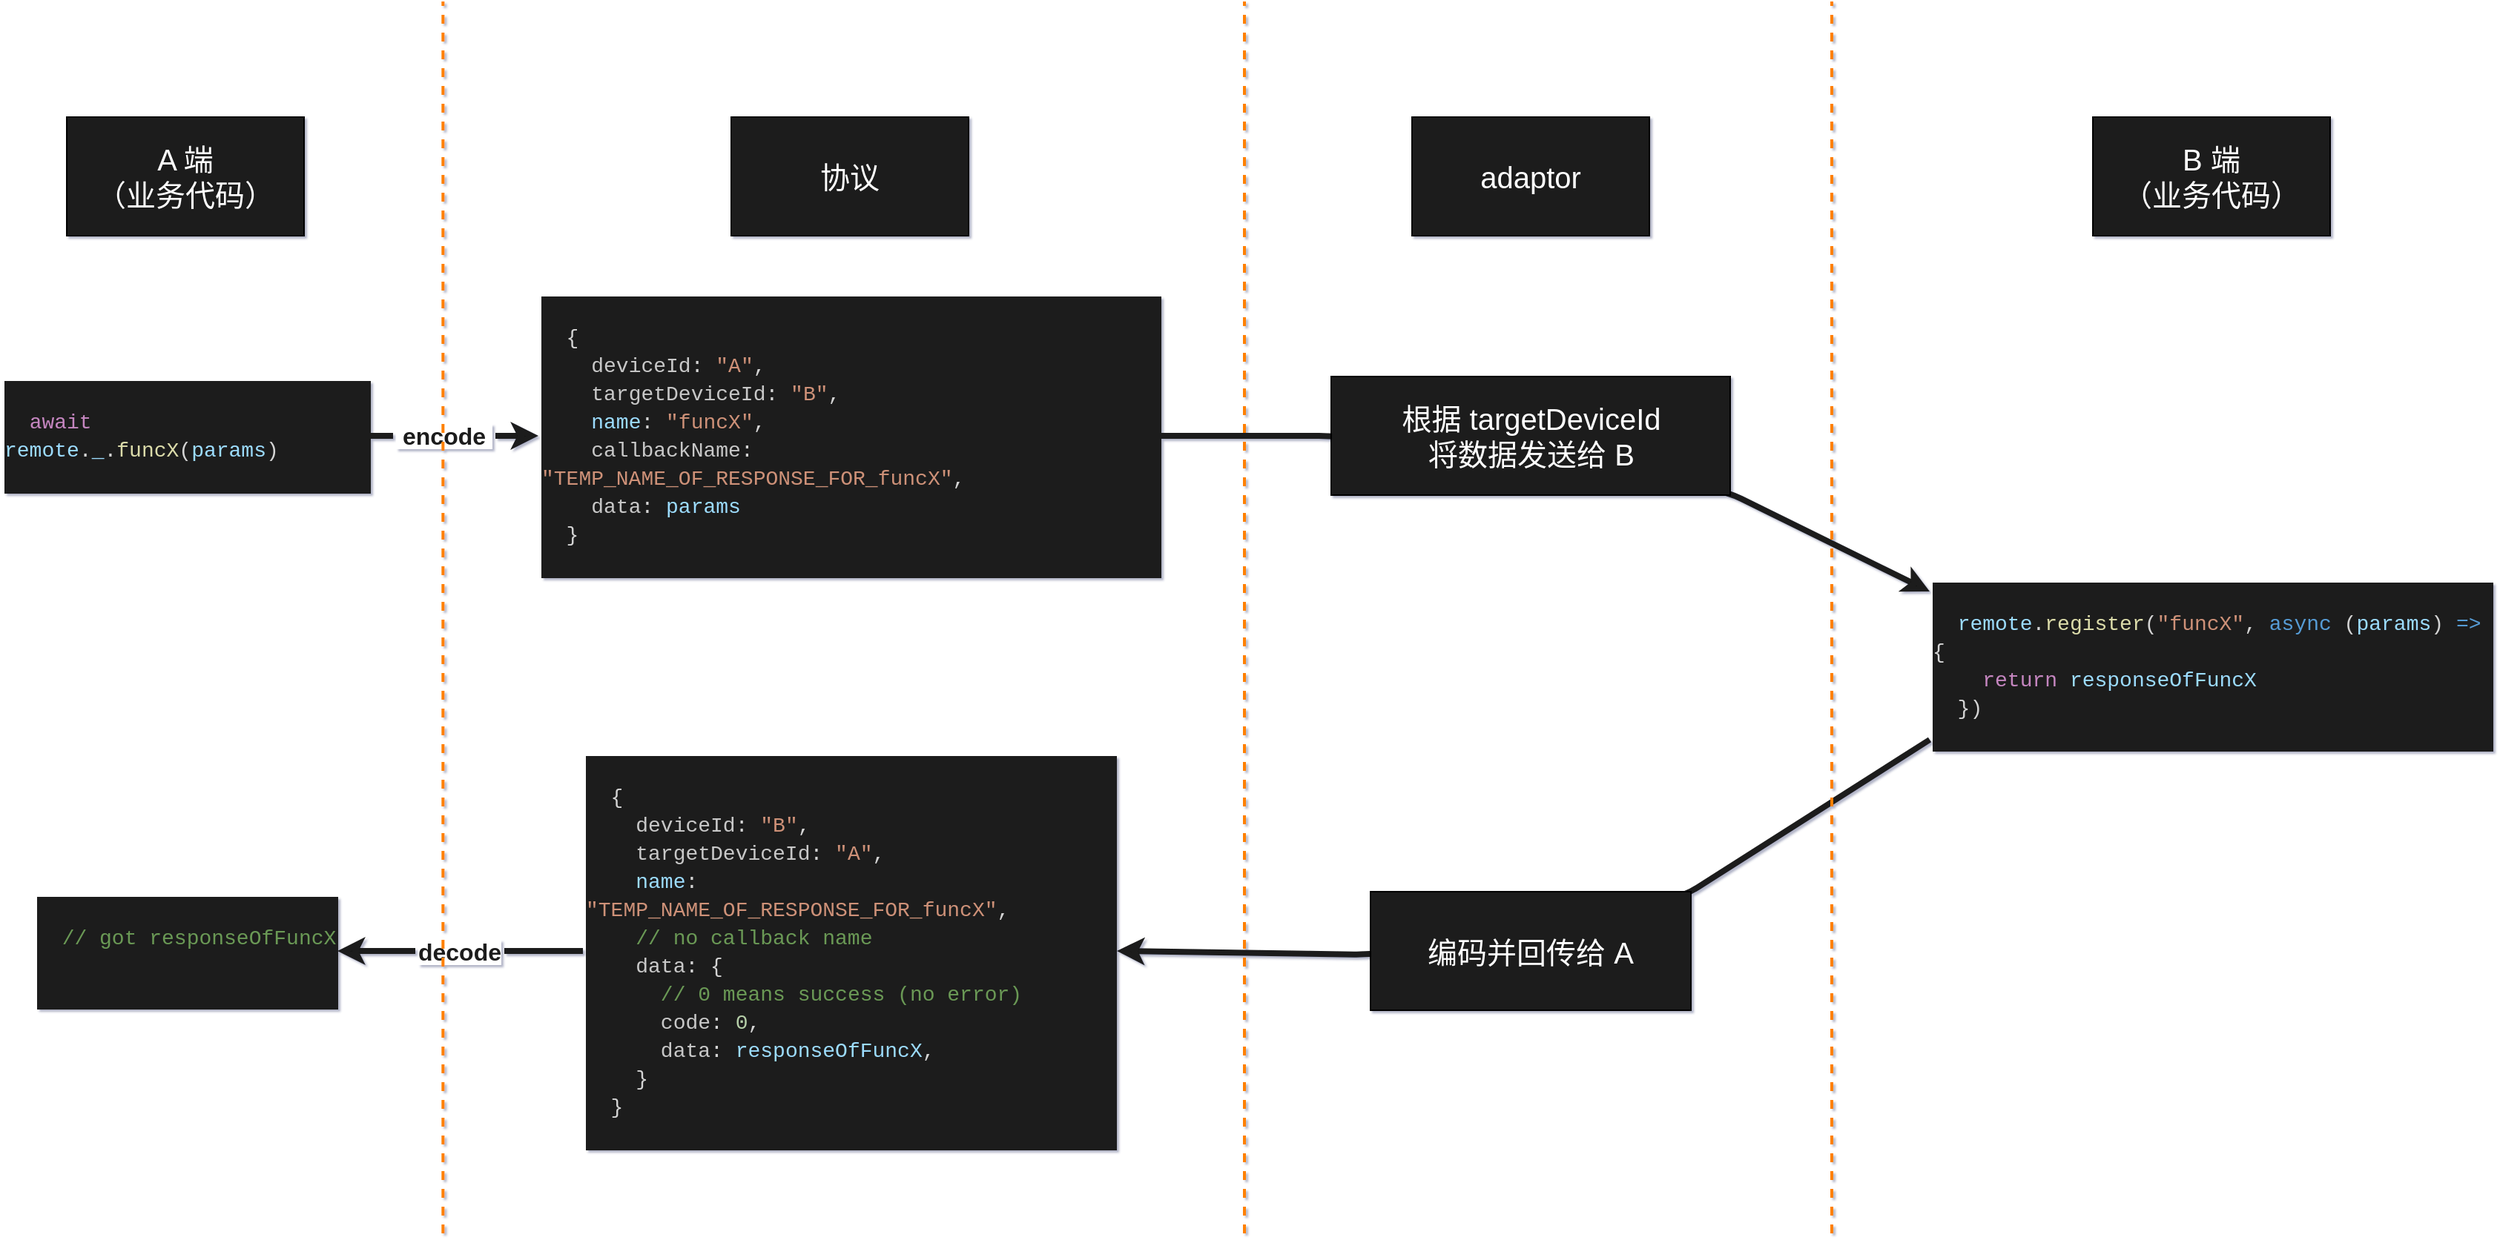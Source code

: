 <mxfile>
    <diagram id="ZoTTylXeVqMomrSd6hU1" name="第 1 页">
        <mxGraphModel dx="1991" dy="1360" grid="0" gridSize="10" guides="1" tooltips="1" connect="1" arrows="1" fold="1" page="0" pageScale="1" pageWidth="827" pageHeight="1169" background="#FFFFFF" math="0" shadow="1">
            <root>
                <mxCell id="0"/>
                <mxCell id="1" parent="0"/>
                <mxCell id="2" value="&lt;font color=&quot;#ffffff&quot; style=&quot;font-size: 20px; background-color: rgb(26, 26, 26);&quot;&gt;A 端&lt;br&gt;（业务代码）&lt;br&gt;&lt;/font&gt;" style="rounded=0;whiteSpace=wrap;html=1;fillColor=#1A1A1A;" parent="1" vertex="1">
                    <mxGeometry x="80" y="120" width="160" height="80" as="geometry"/>
                </mxCell>
                <mxCell id="3" value="&lt;font color=&quot;#ffffff&quot; style=&quot;font-size: 20px; background-color: rgb(26, 26, 26);&quot;&gt;协议&lt;/font&gt;" style="rounded=0;whiteSpace=wrap;html=1;fillColor=#1A1A1A;" parent="1" vertex="1">
                    <mxGeometry x="528" y="120" width="160" height="80" as="geometry"/>
                </mxCell>
                <mxCell id="4" value="&lt;font color=&quot;#ffffff&quot; style=&quot;font-size: 20px; background-color: rgb(26, 26, 26);&quot;&gt;B 端&lt;/font&gt;&lt;br style=&quot;color: rgb(255, 255, 255); font-size: 20px;&quot;&gt;&lt;span style=&quot;color: rgb(255, 255, 255); font-size: 20px; background-color: rgb(26, 26, 26);&quot;&gt;（业务代码）&lt;/span&gt;" style="rounded=0;whiteSpace=wrap;html=1;fillColor=#1A1A1A;" parent="1" vertex="1">
                    <mxGeometry x="1446" y="120" width="160" height="80" as="geometry"/>
                </mxCell>
                <mxCell id="37" style="edgeStyle=none;html=1;entryX=1;entryY=0.5;entryDx=0;entryDy=0;strokeColor=#1A1A1A;fontSize=16;fontColor=#1A1A1A;exitX=0;exitY=1;exitDx=0;exitDy=0;strokeWidth=4;" parent="1" source="10" target="15" edge="1">
                    <mxGeometry relative="1" as="geometry">
                        <Array as="points">
                            <mxPoint x="1171" y="645"/>
                            <mxPoint x="958" y="685"/>
                        </Array>
                    </mxGeometry>
                </mxCell>
                <mxCell id="10" value="&lt;div style=&quot;color: rgb(212, 212, 212); background-color: rgb(30, 30, 30); font-family: Consolas, &amp;quot;Courier New&amp;quot;, monospace; font-size: 14px; line-height: 19px;&quot;&gt;&lt;div style=&quot;line-height: 19px;&quot;&gt;&lt;div style=&quot;line-height: 19px;&quot;&gt;&lt;div style=&quot;line-height: 19px;&quot;&gt;&lt;br&gt;&lt;div&gt;&amp;nbsp; &lt;span style=&quot;color: #9cdcfe;&quot;&gt;remote&lt;/span&gt;.&lt;span style=&quot;color: #dcdcaa;&quot;&gt;register&lt;/span&gt;(&lt;span style=&quot;color: #ce9178;&quot;&gt;&quot;funcX&quot;&lt;/span&gt;, &lt;span style=&quot;color: #569cd6;&quot;&gt;async&lt;/span&gt; (&lt;span style=&quot;color: #9cdcfe;&quot;&gt;params&lt;/span&gt;) &lt;span style=&quot;color: #569cd6;&quot;&gt;=&amp;gt;&lt;/span&gt; { &amp;nbsp;&lt;/div&gt;&lt;div&gt;&amp;nbsp; &amp;nbsp; &lt;span style=&quot;color: #c586c0;&quot;&gt;return&lt;/span&gt; &lt;span style=&quot;color: #9cdcfe;&quot;&gt;responseOfFuncX&lt;/span&gt; &amp;nbsp;&lt;/div&gt;&lt;div&gt;&amp;nbsp; }) &amp;nbsp;&lt;/div&gt;&lt;br&gt;&lt;/div&gt;&lt;/div&gt;&lt;/div&gt;&lt;/div&gt;" style="whiteSpace=wrap;html=1;align=left;strokeColor=none;fillColor=none;" parent="1" vertex="1">
                    <mxGeometry x="1336" y="440" width="380" height="100" as="geometry"/>
                </mxCell>
                <mxCell id="36" style="edgeStyle=none;html=1;entryX=0;entryY=0;entryDx=0;entryDy=0;strokeColor=#1A1A1A;fontSize=16;fontColor=#1A1A1A;exitX=1;exitY=0.5;exitDx=0;exitDy=0;strokeWidth=4;" parent="1" source="11" target="10" edge="1">
                    <mxGeometry relative="1" as="geometry">
                        <Array as="points">
                            <mxPoint x="934" y="335"/>
                            <mxPoint x="1200" y="373"/>
                        </Array>
                    </mxGeometry>
                </mxCell>
                <mxCell id="11" value="&lt;div style=&quot;color: rgb(212, 212, 212); background-color: rgb(30, 30, 30); font-family: Consolas, &amp;quot;Courier New&amp;quot;, monospace; font-size: 14px; line-height: 19px;&quot;&gt;&lt;br&gt;&lt;div&gt;&amp;nbsp; { &amp;nbsp;&lt;/div&gt;&lt;div&gt;&amp;nbsp; &amp;nbsp; &lt;span style=&quot;color: #c8c8c8;&quot;&gt;deviceId&lt;/span&gt;: &lt;span style=&quot;color: #ce9178;&quot;&gt;&quot;A&quot;&lt;/span&gt;, &amp;nbsp;&lt;/div&gt;&lt;div&gt;&amp;nbsp; &amp;nbsp; &lt;span style=&quot;color: #c8c8c8;&quot;&gt;targetDeviceId&lt;/span&gt;: &lt;span style=&quot;color: #ce9178;&quot;&gt;&quot;B&quot;&lt;/span&gt;, &amp;nbsp;&lt;/div&gt;&lt;div&gt;&amp;nbsp; &amp;nbsp; &lt;span style=&quot;color: #9cdcfe;&quot;&gt;name&lt;/span&gt;: &lt;span style=&quot;color: #ce9178;&quot;&gt;&quot;funcX&quot;&lt;/span&gt;, &amp;nbsp;&lt;/div&gt;&lt;div&gt;&amp;nbsp; &amp;nbsp; &lt;span style=&quot;color: #c8c8c8;&quot;&gt;callbackName&lt;/span&gt;: &lt;span style=&quot;color: #ce9178;&quot;&gt;&quot;TEMP_NAME_OF_RESPONSE_FOR_funcX&quot;&lt;/span&gt;, &amp;nbsp;&lt;/div&gt;&lt;div&gt;&amp;nbsp; &amp;nbsp; &lt;span style=&quot;color: #c8c8c8;&quot;&gt;data&lt;/span&gt;: &lt;span style=&quot;color: #9cdcfe;&quot;&gt;params&lt;/span&gt; &amp;nbsp;&lt;/div&gt;&lt;div&gt;&amp;nbsp; } &amp;nbsp;&lt;/div&gt;&lt;br&gt;&lt;/div&gt;" style="rounded=0;whiteSpace=wrap;html=1;align=left;strokeColor=none;fillColor=none;" parent="1" vertex="1">
                    <mxGeometry x="398" y="250" width="420" height="170" as="geometry"/>
                </mxCell>
                <mxCell id="13" style="edgeStyle=none;html=1;entryX=0;entryY=0.5;entryDx=0;entryDy=0;strokeWidth=4;strokeColor=#1A1A1A;exitX=1;exitY=0.5;exitDx=0;exitDy=0;startArrow=none;" parent="1" source="26" target="11" edge="1">
                    <mxGeometry relative="1" as="geometry">
                        <mxPoint x="265" y="335" as="sourcePoint"/>
                    </mxGeometry>
                </mxCell>
                <mxCell id="19" style="edgeStyle=none;html=1;entryX=1;entryY=0.5;entryDx=0;entryDy=0;strokeWidth=4;strokeColor=#1A1A1A;startArrow=none;" parent="1" source="29" target="20" edge="1">
                    <mxGeometry relative="1" as="geometry">
                        <mxPoint x="270" y="715" as="targetPoint"/>
                    </mxGeometry>
                </mxCell>
                <mxCell id="15" value="&lt;div style=&quot;color: rgb(212, 212, 212); background-color: rgb(30, 30, 30); font-family: Consolas, &amp;quot;Courier New&amp;quot;, monospace; font-size: 14px; line-height: 19px;&quot;&gt;&lt;div style=&quot;line-height: 19px;&quot;&gt;&lt;div style=&quot;line-height: 19px;&quot;&gt;&lt;br&gt;&lt;div&gt;&amp;nbsp; { &amp;nbsp;&lt;/div&gt;&lt;div&gt;&amp;nbsp; &amp;nbsp; &lt;span style=&quot;color: #c8c8c8;&quot;&gt;deviceId&lt;/span&gt;: &lt;span style=&quot;color: #ce9178;&quot;&gt;&quot;B&quot;&lt;/span&gt;, &amp;nbsp;&lt;/div&gt;&lt;div&gt;&amp;nbsp; &amp;nbsp; &lt;span style=&quot;color: #c8c8c8;&quot;&gt;targetDeviceId&lt;/span&gt;: &lt;span style=&quot;color: #ce9178;&quot;&gt;&quot;A&quot;&lt;/span&gt;, &amp;nbsp;&lt;/div&gt;&lt;div&gt;&amp;nbsp; &amp;nbsp; &lt;span style=&quot;color: #9cdcfe;&quot;&gt;name&lt;/span&gt;: &lt;span style=&quot;color: #ce9178;&quot;&gt;&quot;TEMP_NAME_OF_RESPONSE_FOR_funcX&quot;&lt;/span&gt;, &amp;nbsp;&lt;/div&gt;&lt;div&gt;&amp;nbsp; &amp;nbsp; &lt;span style=&quot;color: #6a9955;&quot;&gt;// no callback name &amp;nbsp;&lt;/span&gt;&lt;/div&gt;&lt;div&gt;&amp;nbsp; &amp;nbsp; &lt;span style=&quot;color: #c8c8c8;&quot;&gt;data&lt;/span&gt;: { &amp;nbsp;&lt;/div&gt;&lt;div&gt;&amp;nbsp; &amp;nbsp; &amp;nbsp; &lt;span style=&quot;color: #6a9955;&quot;&gt;// 0 means success (no error) &amp;nbsp;&lt;/span&gt;&lt;/div&gt;&lt;div&gt;&amp;nbsp; &amp;nbsp; &amp;nbsp; &lt;span style=&quot;color: #c8c8c8;&quot;&gt;code&lt;/span&gt;: &lt;span style=&quot;color: #b5cea8;&quot;&gt;0&lt;/span&gt;,&lt;/div&gt;&lt;div&gt;&amp;nbsp; &amp;nbsp; &amp;nbsp; &lt;span style=&quot;color: #c8c8c8;&quot;&gt;data&lt;/span&gt;: &lt;span style=&quot;color: #9cdcfe;&quot;&gt;responseOfFuncX&lt;/span&gt;, &amp;nbsp;&lt;/div&gt;&lt;div&gt;&amp;nbsp; &amp;nbsp; } &amp;nbsp;&lt;/div&gt;&lt;div&gt;&amp;nbsp; } &amp;nbsp;&lt;/div&gt;&lt;br&gt;&lt;/div&gt;&lt;/div&gt;&lt;/div&gt;" style="rounded=0;whiteSpace=wrap;html=1;align=left;strokeColor=none;fillColor=none;" parent="1" vertex="1">
                    <mxGeometry x="428" y="560" width="360" height="245" as="geometry"/>
                </mxCell>
                <mxCell id="20" value="&lt;div style=&quot;color: rgb(212, 212, 212); background-color: rgb(30, 30, 30); font-family: Consolas, &amp;quot;Courier New&amp;quot;, monospace; font-size: 14px; line-height: 19px;&quot;&gt;&lt;br&gt;&lt;div&gt;&amp;nbsp; &lt;span style=&quot;color: #6a9955;&quot;&gt;// got responseOfFuncX &amp;nbsp;&lt;/span&gt;&lt;/div&gt;&lt;br&gt;&lt;/div&gt;" style="rounded=0;whiteSpace=wrap;html=1;align=left;strokeColor=none;fillColor=none;" parent="1" vertex="1">
                    <mxGeometry x="57.5" y="652.5" width="205" height="60" as="geometry"/>
                </mxCell>
                <mxCell id="21" value="&lt;div style=&quot;background-color: rgb(30, 30, 30); line-height: 19px;&quot;&gt;&lt;div style=&quot;line-height: 19px;&quot;&gt;&lt;div style=&quot;color: rgb(212, 212, 212); font-family: Consolas, &amp;quot;Courier New&amp;quot;, monospace; font-size: 14px; line-height: 19px;&quot;&gt;&lt;br&gt;&lt;div&gt;&amp;nbsp; &lt;span style=&quot;color: #c586c0;&quot;&gt;await&lt;/span&gt; &lt;span style=&quot;color: #9cdcfe;&quot;&gt;remote&lt;/span&gt;.&lt;span style=&quot;color: #9cdcfe;&quot;&gt;_&lt;/span&gt;.&lt;span style=&quot;color: #dcdcaa;&quot;&gt;funcX&lt;/span&gt;(&lt;span style=&quot;color: #9cdcfe;&quot;&gt;params&lt;/span&gt;) &amp;nbsp;&lt;/div&gt;&lt;br&gt;&lt;/div&gt;&lt;/div&gt;&lt;/div&gt;" style="rounded=0;whiteSpace=wrap;html=1;align=left;strokeColor=none;fillColor=none;" parent="1" vertex="1">
                    <mxGeometry x="35.5" y="305" width="249" height="60" as="geometry"/>
                </mxCell>
                <mxCell id="25" value="" style="edgeStyle=none;html=1;entryX=0;entryY=0.5;entryDx=0;entryDy=0;strokeWidth=4;strokeColor=#1A1A1A;exitX=1;exitY=0.5;exitDx=0;exitDy=0;endArrow=none;" parent="1" source="21" target="26" edge="1">
                    <mxGeometry relative="1" as="geometry">
                        <mxPoint x="284.5" y="335" as="sourcePoint"/>
                        <mxPoint x="398" y="335" as="targetPoint"/>
                    </mxGeometry>
                </mxCell>
                <mxCell id="26" value="&lt;font style=&quot;background-color: rgb(255, 255, 255); font-size: 16px;&quot; color=&quot;#1a1a1a&quot;&gt;&lt;b&gt;&amp;nbsp;encode&amp;nbsp;&lt;/b&gt;&lt;/font&gt;&lt;font style=&quot;background-color: rgb(255, 255, 255); font-size: 16px;&quot; color=&quot;#1a1a1a&quot;&gt;&lt;b&gt;&lt;br&gt;&lt;/b&gt;&lt;/font&gt;" style="text;html=1;strokeColor=none;fillColor=none;align=center;verticalAlign=middle;whiteSpace=wrap;rounded=0;" parent="1" vertex="1">
                    <mxGeometry x="300" y="320" width="69" height="30" as="geometry"/>
                </mxCell>
                <mxCell id="30" value="" style="edgeStyle=none;html=1;entryX=1;entryY=0.5;entryDx=0;entryDy=0;strokeWidth=4;strokeColor=#1A1A1A;endArrow=none;" parent="1" source="15" target="29" edge="1">
                    <mxGeometry relative="1" as="geometry">
                        <mxPoint x="428" y="682.5" as="sourcePoint"/>
                        <mxPoint x="262.5" y="682.5" as="targetPoint"/>
                    </mxGeometry>
                </mxCell>
                <mxCell id="29" value="&lt;font style=&quot;background-color: rgb(255, 255, 255); font-size: 16px;&quot; color=&quot;#1a1a1a&quot;&gt;&lt;b&gt;decode&lt;/b&gt;&lt;/font&gt;" style="text;html=1;strokeColor=none;fillColor=none;align=center;verticalAlign=middle;whiteSpace=wrap;rounded=0;" parent="1" vertex="1">
                    <mxGeometry x="315" y="667.5" width="60" height="30" as="geometry"/>
                </mxCell>
                <mxCell id="38" value="&lt;font color=&quot;#ffffff&quot; style=&quot;font-size: 20px; background-color: rgb(26, 26, 26);&quot;&gt;adaptor&lt;/font&gt;" style="rounded=0;whiteSpace=wrap;html=1;fillColor=#1A1A1A;" parent="1" vertex="1">
                    <mxGeometry x="987" y="120" width="160" height="80" as="geometry"/>
                </mxCell>
                <mxCell id="39" value="&lt;font color=&quot;#ffffff&quot; style=&quot;font-size: 20px; background-color: rgb(26, 26, 26);&quot;&gt;根据 targetDeviceId&lt;br&gt;将数据发送给 B&lt;br&gt;&lt;/font&gt;" style="rounded=0;whiteSpace=wrap;html=1;fillColor=#1A1A1A;" parent="1" vertex="1">
                    <mxGeometry x="932.5" y="295" width="269" height="80" as="geometry"/>
                </mxCell>
                <mxCell id="40" value="&lt;font color=&quot;#ffffff&quot; style=&quot;font-size: 20px; background-color: rgb(26, 26, 26);&quot;&gt;编码并回传给 A&lt;br&gt;&lt;/font&gt;" style="rounded=0;whiteSpace=wrap;html=1;fillColor=#1A1A1A;" parent="1" vertex="1">
                    <mxGeometry x="959" y="642.5" width="216" height="80" as="geometry"/>
                </mxCell>
                <mxCell id="43" value="" style="endArrow=none;dashed=1;html=1;strokeColor=#FF8000;strokeWidth=2;" parent="1" edge="1">
                    <mxGeometry width="50" height="50" relative="1" as="geometry">
                        <mxPoint x="333.67" y="873" as="sourcePoint"/>
                        <mxPoint x="333.67" y="42" as="targetPoint"/>
                    </mxGeometry>
                </mxCell>
                <mxCell id="44" value="" style="endArrow=none;dashed=1;html=1;strokeColor=#FF8000;strokeWidth=2;" parent="1" edge="1">
                    <mxGeometry width="50" height="50" relative="1" as="geometry">
                        <mxPoint x="874.0" y="873" as="sourcePoint"/>
                        <mxPoint x="874.0" y="42" as="targetPoint"/>
                    </mxGeometry>
                </mxCell>
                <mxCell id="45" value="" style="endArrow=none;dashed=1;html=1;strokeColor=#FF8000;strokeWidth=2;" parent="1" edge="1">
                    <mxGeometry width="50" height="50" relative="1" as="geometry">
                        <mxPoint x="1270" y="873" as="sourcePoint"/>
                        <mxPoint x="1270" y="42" as="targetPoint"/>
                    </mxGeometry>
                </mxCell>
            </root>
        </mxGraphModel>
    </diagram>
</mxfile>